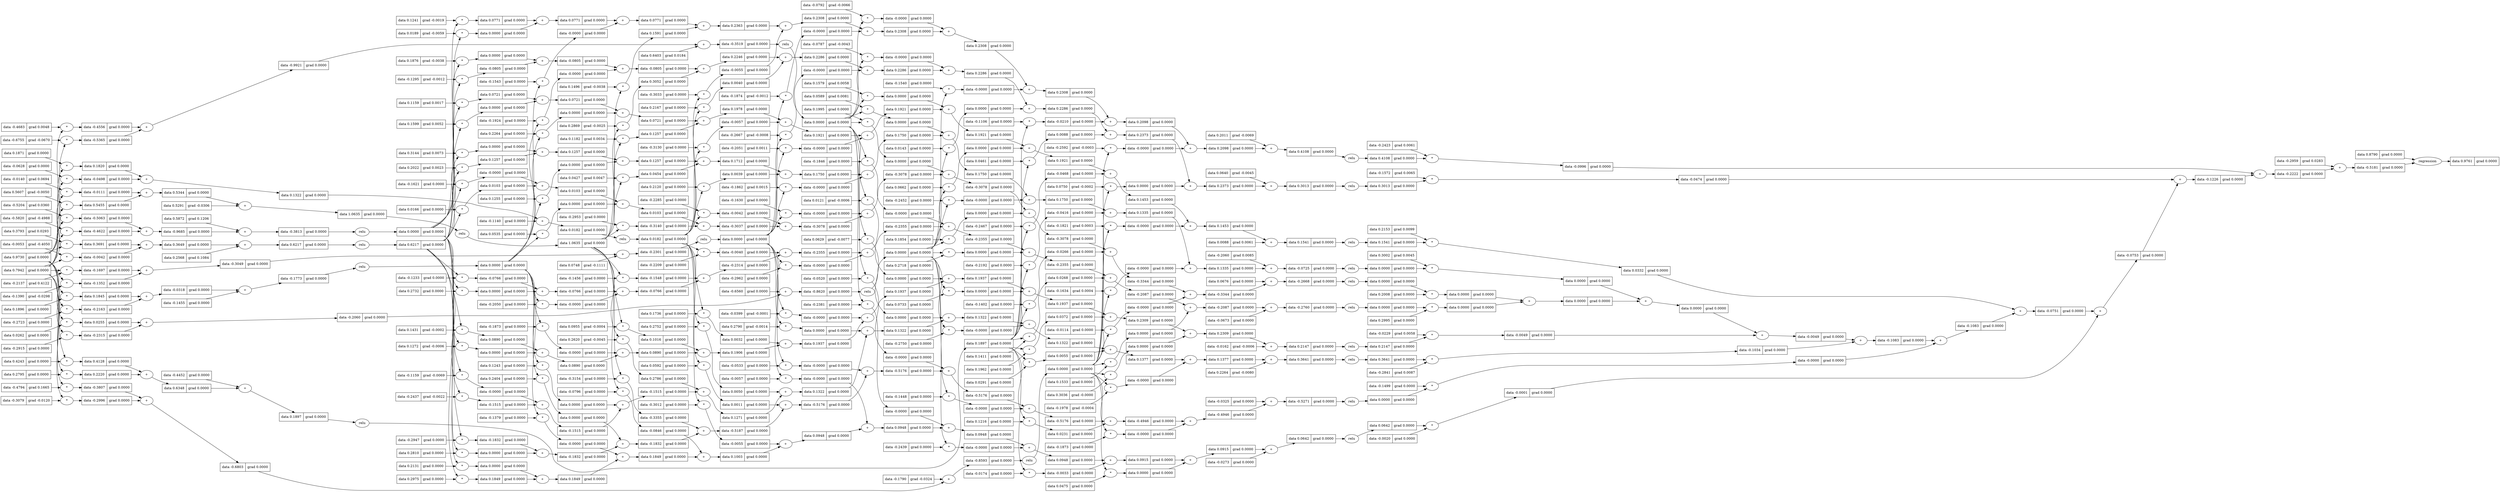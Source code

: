digraph {
	graph [rankdir=LR]
	139803343224896 [label="{ data 0.0948 | grad 0.0000 }" shape=record]
	"139803343224896+" [label="+"]
	"139803343224896+" -> 139803343224896
	139803668381952 [label="{ data -0.0000 | grad 0.0000 }" shape=record]
	"139803668381952*" [label="*"]
	"139803668381952*" -> 139803668381952
	139803343225088 [label="{ data 0.0642 | grad 0.0000 }" shape=record]
	"139803343225088+" [label="+"]
	"139803343225088+" -> 139803343225088
	139803668382048 [label="{ data 0.0103 | grad 0.0000 }" shape=record]
	"139803668382048+" [label="+"]
	"139803668382048+" -> 139803668382048
	139803668382144 [label="{ data 0.0103 | grad 0.0000 }" shape=record]
	"139803668382144*" [label="*"]
	"139803668382144*" -> 139803668382144
	139803343225280 [label="{ data 0.0948 | grad 0.0000 }" shape=record]
	"139803343225280+" [label="+"]
	"139803343225280+" -> 139803343225280
	139803668382240 [label="{ data 0.0000 | grad 0.0000 }" shape=record]
	"139803668382240*" [label="*"]
	"139803668382240*" -> 139803668382240
	139803668382336 [label="{ data 0.0000 | grad 0.0000 }" shape=record]
	"139803668382336relu" [label=relu]
	"139803668382336relu" -> 139803668382336
	139803343225472 [label="{ data 0.0000 | grad 0.0000 }" shape=record]
	"139803343225472*" [label="*"]
	"139803343225472*" -> 139803343225472
	139803668382432 [label="{ data 0.0103 | grad 0.0000 }" shape=record]
	"139803668382432+" [label="+"]
	"139803668382432+" -> 139803668382432
	139803343225568 [label="{ data -0.0057 | grad 0.0000 }" shape=record]
	"139803343225568*" [label="*"]
	"139803343225568*" -> 139803343225568
	139803668382528 [label="{ data -0.2760 | grad 0.0000 }" shape=record]
	"139803668382528+" [label="+"]
	"139803668382528+" -> 139803668382528
	139803343225664 [label="{ data 0.1978 | grad 0.0000 }" shape=record]
	"139803343225664+" [label="+"]
	"139803343225664+" -> 139803343225664
	139803668382624 [label="{ data -0.3140 | grad 0.0000 }" shape=record]
	"139803668382624*" [label="*"]
	"139803668382624*" -> 139803668382624
	139803343225760 [label="{ data 0.0000 | grad 0.0000 }" shape=record]
	"139803343225760*" [label="*"]
	"139803343225760*" -> 139803343225760
	139803668382720 [label="{ data -0.2087 | grad 0.0000 }" shape=record]
	"139803668382720+" [label="+"]
	"139803668382720+" -> 139803668382720
	139803343225856 [label="{ data 0.1921 | grad 0.0000 }" shape=record]
	"139803343225856+" [label="+"]
	"139803343225856+" -> 139803343225856
	139803343225904 [label="{ data 0.1921 | grad 0.0000 }" shape=record]
	"139803343225904+" [label="+"]
	"139803343225904+" -> 139803343225904
	139803668382816 [label="{ data -0.3037 | grad 0.0000 }" shape=record]
	"139803668382816+" [label="+"]
	"139803668382816+" -> 139803668382816
	139803343225952 [label="{ data -0.0000 | grad 0.0000 }" shape=record]
	"139803343225952*" [label="*"]
	"139803343225952*" -> 139803343225952
	139803668382912 [label="{ data 0.0000 | grad 0.0000 }" shape=record]
	"139803668382912*" [label="*"]
	"139803668382912*" -> 139803668382912
	139803343226048 [label="{ data -0.0000 | grad 0.0000 }" shape=record]
	"139803343226048*" [label="*"]
	"139803343226048*" -> 139803343226048
	139803668383008 [label="{ data -0.0042 | grad 0.0000 }" shape=record]
	"139803668383008*" [label="*"]
	"139803668383008*" -> 139803668383008
	139803668383104 [label="{ data -0.2087 | grad 0.0000 }" shape=record]
	"139803668383104+" [label="+"]
	"139803668383104+" -> 139803668383104
	139803343226288 [label="{ data 0.1921 | grad 0.0000 }" shape=record]
	"139803343226288+" [label="+"]
	"139803343226288+" -> 139803343226288
	139803668383200 [label="{ data -0.2355 | grad 0.0000 }" shape=record]
	"139803668383200+" [label="+"]
	"139803668383200+" -> 139803668383200
	139803668383296 [label="{ data 0.0268 | grad 0.0000 }" shape=record]
	"139803668383296*" [label="*"]
	"139803668383296*" -> 139803668383296
	139803343226432 [label="{ data 0.0000 | grad 0.0000 }" shape=record]
	"139803343226432*" [label="*"]
	"139803343226432*" -> 139803343226432
	139803343226480 [label="{ data -0.0000 | grad 0.0000 }" shape=record]
	"139803343226480*" [label="*"]
	"139803343226480*" -> 139803343226480
	139803343226672 [label="{ data -0.0033 | grad 0.0000 }" shape=record]
	"139803343226672*" [label="*"]
	"139803343226672*" -> 139803343226672
	139803343226768 [label="{ data 0.0915 | grad 0.0000 }" shape=record]
	"139803343226768+" [label="+"]
	"139803343226768+" -> 139803343226768
	139803343226816 [label="{ data -0.0000 | grad 0.0000 }" shape=record]
	"139803343226816*" [label="*"]
	"139803343226816*" -> 139803343226816
	139803343227104 [label="{ data 0.0948 | grad 0.0000 }" shape=record]
	"139803343227104+" [label="+"]
	"139803343227104+" -> 139803343227104
	139803343227152 [label="{ data 0.0948 | grad 0.0000 }" shape=record]
	"139803343227152+" [label="+"]
	"139803343227152+" -> 139803343227152
	139803343227200 [label="{ data 0.1541 | grad 0.0000 }" shape=record]
	"139803343227200relu" [label=relu]
	"139803343227200relu" -> 139803343227200
	139803343227296 [label="{ data -0.0055 | grad 0.0000 }" shape=record]
	"139803343227296*" [label="*"]
	"139803343227296*" -> 139803343227296
	139803343227392 [label="{ data 0.0721 | grad 0.0000 }" shape=record]
	"139803343227392+" [label="+"]
	"139803343227392+" -> 139803343227392
	139803343227488 [label="{ data 0.1003 | grad 0.0000 }" shape=record]
	"139803343227488+" [label="+"]
	"139803343227488+" -> 139803343227488
	139803343227536 [label="{ data 0.0915 | grad 0.0000 }" shape=record]
	"139803343227536+" [label="+"]
	"139803343227536+" -> 139803343227536
	139803343227680 [label="{ data -0.0846 | grad 0.0000 }" shape=record]
	"139803343227680*" [label="*"]
	"139803343227680*" -> 139803343227680
	139803343227728 [label="{ data -0.0000 | grad 0.0000 }" shape=record]
	"139803343227728*" [label="*"]
	"139803343227728*" -> 139803343227728
	139803343227776 [label="{ data 0.1453 | grad 0.0000 }" shape=record]
	"139803343227776+" [label="+"]
	"139803343227776+" -> 139803343227776
	139803343227872 [label="{ data 0.1849 | grad 0.0000 }" shape=record]
	"139803343227872+" [label="+"]
	"139803343227872+" -> 139803343227872
	139803343227968 [label="{ data 0.1257 | grad 0.0000 }" shape=record]
	"139803343227968*" [label="*"]
	"139803343227968*" -> 139803343227968
	139803343228064 [label="{ data -0.0000 | grad 0.0000 }" shape=record]
	"139803343228064*" [label="*"]
	"139803343228064*" -> 139803343228064
	139803343228160 [label="{ data 0.1453 | grad 0.0000 }" shape=record]
	"139803343228160+" [label="+"]
	"139803343228160+" -> 139803343228160
	139803343228208 [label="{ data 0.0000 | grad 0.0000 }" shape=record]
	"139803343228208*" [label="*"]
	"139803343228208*" -> 139803343228208
	139803343228256 [label="{ data 0.1849 | grad 0.0000 }" shape=record]
	"139803343228256+" [label="+"]
	"139803343228256+" -> 139803343228256
	139803343228352 [label="{ data 0.0721 | grad 0.0000 }" shape=record]
	"139803343228352+" [label="+"]
	"139803343228352+" -> 139803343228352
	139803343228448 [label="{ data 0.0000 | grad 0.0000 }" shape=record]
	"139803343228448*" [label="*"]
	"139803343228448*" -> 139803343228448
	139803343228496 [label="{ data 0.1541 | grad 0.0000 }" shape=record]
	"139803343228496+" [label="+"]
	"139803343228496+" -> 139803343228496
	139803343228592 [label="{ data -0.0468 | grad 0.0000 }" shape=record]
	"139803343228592*" [label="*"]
	"139803343228592*" -> 139803343228592
	139803343228640 [label="{ data 0.1849 | grad 0.0000 }" shape=record]
	"139803343228640*" [label="*"]
	"139803343228640*" -> 139803343228640
	139803668385552 [label="{ data -0.3078 | grad 0.0000 }" shape=record]
	"139803668385552+" [label="+"]
	"139803668385552+" -> 139803668385552
	139803343228736 [label="{ data 0.0642 | grad 0.0000 }" shape=record]
	"139803343228736relu" [label=relu]
	"139803343228736relu" -> 139803343228736
	139803343228784 [label="{ data 0.0000 | grad 0.0000 }" shape=record]
	"139803343228784*" [label="*"]
	"139803343228784*" -> 139803343228784
	139803343228832 [label="{ data 0.1921 | grad 0.0000 }" shape=record]
	"139803343228832+" [label="+"]
	"139803343228832+" -> 139803343228832
	139803343458416 [label="{ data 0.0121 | grad -0.0006 }" shape=record]
	139803343458512 [label="{ data 0.0733 | grad 0.0000 }" shape=record]
	139803343458608 [label="{ data 0.1962 | grad 0.0000 }" shape=record]
	139803343458704 [label="{ data 0.3036 | grad -0.0000 }" shape=record]
	139803343458800 [label="{ data -0.2437 | grad -0.0022 }" shape=record]
	139803343458896 [label="{ data -0.1159 | grad -0.0069 }" shape=record]
	139803343458992 [label="{ data 0.1243 | grad 0.0000 }" shape=record]
	139803343459088 [label="{ data 0.2620 | grad -0.0045 }" shape=record]
	139803343459184 [label="{ data 0.2752 | grad 0.0000 }" shape=record]
	139803343459280 [label="{ data 0.2790 | grad -0.0014 }" shape=record]
	139803343459376 [label="{ data 0.0629 | grad -0.0077 }" shape=record]
	139803343459472 [label="{ data -0.2750 | grad 0.0000 }" shape=record]
	139803343459568 [label="{ data 0.0291 | grad 0.0000 }" shape=record]
	139803343459664 [label="{ data -0.1978 | grad -0.0004 }" shape=record]
	139803343459760 [label="{ data -0.2947 | grad 0.0000 }" shape=record]
	139803343459856 [label="{ data 0.2810 | grad 0.0000 }" shape=record]
	139803343459952 [label="{ data 0.2404 | grad 0.0000 }" shape=record]
	139803343460048 [label="{ data -0.3154 | grad 0.0000 }" shape=record]
	139803343460144 [label="{ data 0.0592 | grad 0.0000 }" shape=record]
	139803343460240 [label="{ data -0.0533 | grad 0.0000 }" shape=record]
	139803343460336 [label="{ data -0.0520 | grad 0.0000 }" shape=record]
	139803343460432 [label="{ data -0.1448 | grad 0.0000 }" shape=record]
	139803343460528 [label="{ data 0.1216 | grad 0.0000 }" shape=record]
	139803343460624 [label="{ data -0.1873 | grad 0.0000 }" shape=record]
	139803343460720 [label="{ data 0.1159 | grad 0.0017 }" shape=record]
	139803343460816 [label="{ data 0.1599 | grad 0.0052 }" shape=record]
	139803343460912 [label="{ data 0.2264 | grad 0.0000 }" shape=record]
	139803343461008 [label="{ data 0.1182 | grad 0.0034 }" shape=record]
	139803343461104 [label="{ data -0.3130 | grad 0.0000 }" shape=record]
	139803343461200 [label="{ data -0.2051 | grad 0.0011 }" shape=record]
	139803343461296 [label="{ data 0.1579 | grad 0.0058 }" shape=record]
	139803343461392 [label="{ data 0.0662 | grad 0.0000 }" shape=record]
	139803343461488 [label="{ data -0.2467 | grad 0.0000 }" shape=record]
	139803343461584 [label="{ data -0.1821 | grad 0.0003 }" shape=record]
	139803343461680 [label="{ data 0.2975 | grad 0.0000 }" shape=record]
	139803343461776 [label="{ data 0.2131 | grad 0.0000 }" shape=record]
	139803343461872 [label="{ data -0.1379 | grad 0.0000 }" shape=record]
	139803343461968 [label="{ data -0.0796 | grad 0.0000 }" shape=record]
	139803343462064 [label="{ data -0.3012 | grad 0.0000 }" shape=record]
	139803343462160 [label="{ data -0.0057 | grad 0.0000 }" shape=record]
	139803343462256 [label="{ data -0.2381 | grad 0.0000 }" shape=record]
	139803343462352 [label="{ data -0.2439 | grad 0.0000 }" shape=record]
	139803343462512 [label="{ data -0.0174 | grad 0.0000 }" shape=record]
	139803343462608 [label="{ data 0.0475 | grad 0.0000 }" shape=record]
	139803343462704 [label="{ data -0.1295 | grad -0.0012 }" shape=record]
	139803343462800 [label="{ data 0.1876 | grad -0.0038 }" shape=record]
	139803343462896 [label="{ data -0.1924 | grad 0.0000 }" shape=record]
	139803343462992 [label="{ data 0.2869 | grad -0.0025 }" shape=record]
	139803343463088 [label="{ data 0.2167 | grad 0.0000 }" shape=record]
	139803343463184 [label="{ data -0.2667 | grad -0.0008 }" shape=record]
	139803343463280 [label="{ data -0.0787 | grad -0.0043 }" shape=record]
	139803343463376 [label="{ data 0.0143 | grad 0.0000 }" shape=record]
	139803343463472 [label="{ data 0.0461 | grad 0.0000 }" shape=record]
	139803343463568 [label="{ data 0.0750 | grad -0.0002 }" shape=record]
	139803343463664 [label="{ data 0.1241 | grad -0.0019 }" shape=record]
	139803343463760 [label="{ data 0.0189 | grad -0.0059 }" shape=record]
	139803343463856 [label="{ data -0.1543 | grad 0.0000 }" shape=record]
	139803343463952 [label="{ data 0.1496 | grad -0.0038 }" shape=record]
	139803343464048 [label="{ data -0.3033 | grad 0.0000 }" shape=record]
	139803343464144 [label="{ data -0.1874 | grad -0.0012 }" shape=record]
	139803343464240 [label="{ data -0.0792 | grad -0.0066 }" shape=record]
	139803343464336 [label="{ data -0.1540 | grad 0.0000 }" shape=record]
	139803343464432 [label="{ data -0.1106 | grad 0.0000 }" shape=record]
	139803343464528 [label="{ data -0.2592 | grad -0.0003 }" shape=record]
	139803343464624 [label="{ data 0.2995 | grad 0.0000 }" shape=record]
	139803343464720 [label="{ data 0.2008 | grad 0.0000 }" shape=record]
	139803343464816 [label="{ data 0.3002 | grad 0.0045 }" shape=record]
	139803343464912 [label="{ data -0.0229 | grad 0.0058 }" shape=record]
	139803343465008 [label="{ data -0.2841 | grad 0.0087 }" shape=record]
	139803343465104 [label="{ data -0.1499 | grad 0.0000 }" shape=record]
	139803343465200 [label="{ data 0.2153 | grad 0.0099 }" shape=record]
	139803343465296 [label="{ data -0.0020 | grad 0.0000 }" shape=record]
	139803343465392 [label="{ data -0.1572 | grad 0.0065 }" shape=record]
	139803343465488 [label="{ data -0.2423 | grad 0.0061 }" shape=record]
	139803343465632 [label="{ data 0.5872 | grad 0.1206 }" shape=record]
	139803343465728 [label="{ data -0.1455 | grad 0.0000 }" shape=record]
	139803343465824 [label="{ data 0.5291 | grad -0.0306 }" shape=record]
	139803343465920 [label="{ data -0.1140 | grad 0.0000 }" shape=record]
	139803343466016 [label="{ data 0.0748 | grad -0.1111 }" shape=record]
	139803343466112 [label="{ data 0.6403 | grad 0.0184 }" shape=record]
	139803343466208 [label="{ data -0.6560 | grad 0.0000 }" shape=record]
	139803343466304 [label="{ data -0.4452 | grad 0.0000 }" shape=record]
	139803343466400 [label="{ data -0.1790 | grad -0.0324 }" shape=record]
	139803343237184 [label="{ data 0.4108 | grad 0.0000 }" shape=record]
	"139803343237184+" [label="+"]
	"139803343237184+" -> 139803343237184
	139803668394096 [label="{ data 1.0635 | grad 0.0000 }" shape=record]
	"139803668394096relu" [label=relu]
	"139803668394096relu" -> 139803668394096
	139803343237232 [label="{ data 0.1591 | grad 0.0000 }" shape=record]
	"139803343237232*" [label="*"]
	"139803343237232*" -> 139803343237232
	139803668394192 [label="{ data 1.0635 | grad 0.0000 }" shape=record]
	"139803668394192+" [label="+"]
	"139803668394192+" -> 139803668394192
	139803343237328 [label="{ data 0.2286 | grad 0.0000 }" shape=record]
	"139803343237328+" [label="+"]
	"139803343237328+" -> 139803343237328
	139803343237376 [label="{ data -0.0805 | grad 0.0000 }" shape=record]
	"139803343237376*" [label="*"]
	"139803343237376*" -> 139803343237376
	139803668394288 [label="{ data 0.3649 | grad 0.0000 }" shape=record]
	"139803668394288+" [label="+"]
	"139803668394288+" -> 139803668394288
	139803343237568 [label="{ data 0.2308 | grad 0.0000 }" shape=record]
	"139803343237568+" [label="+"]
	"139803343237568+" -> 139803343237568
	139803343237616 [label="{ data 0.0771 | grad 0.0000 }" shape=record]
	"139803343237616+" [label="+"]
	"139803343237616+" -> 139803343237616
	139803668394528 [label="{ data 0.6217 | grad 0.0000 }" shape=record]
	"139803668394528+" [label="+"]
	"139803668394528+" -> 139803668394528
	139803668394576 [label="{ data 0.3691 | grad 0.0000 }" shape=record]
	"139803668394576*" [label="*"]
	"139803668394576*" -> 139803668394576
	139803343237712 [label="{ data -0.0805 | grad 0.0000 }" shape=record]
	"139803343237712+" [label="+"]
	"139803343237712+" -> 139803343237712
	139803668394624 [label="{ data -0.3813 | grad 0.0000 }" shape=record]
	"139803668394624+" [label="+"]
	"139803668394624+" -> 139803668394624
	139803343336064 [label="{ data 0.8790 | grad 0.0000 }" shape=record]
	139803668394672 [label="{ data -0.9685 | grad 0.0000 }" shape=record]
	"139803668394672+" [label="+"]
	"139803668394672+" -> 139803668394672
	139803343237856 [label="{ data -0.0000 | grad 0.0000 }" shape=record]
	"139803343237856*" [label="*"]
	"139803343237856*" -> 139803343237856
	139803668394768 [label="{ data -0.4622 | grad 0.0000 }" shape=record]
	"139803668394768*" [label="*"]
	"139803668394768*" -> 139803668394768
	139803343237904 [label="{ data 0.2246 | grad 0.0000 }" shape=record]
	"139803343237904+" [label="+"]
	"139803343237904+" -> 139803343237904
	139803343238000 [label="{ data -0.0000 | grad 0.0000 }" shape=record]
	"139803343238000*" [label="*"]
	"139803343238000*" -> 139803343238000
	139803668394912 [label="{ data -0.5063 | grad 0.0000 }" shape=record]
	"139803668394912*" [label="*"]
	"139803668394912*" -> 139803668394912
	139803343238048 [label="{ data -0.0805 | grad 0.0000 }" shape=record]
	"139803343238048+" [label="+"]
	"139803343238048+" -> 139803343238048
	139803668395008 [label="{ data 0.0000 | grad 0.0000 }" shape=record]
	"139803668395008relu" [label=relu]
	"139803668395008relu" -> 139803668395008
	139803668395056 [label="{ data 0.6217 | grad 0.0000 }" shape=record]
	"139803668395056relu" [label=relu]
	"139803668395056relu" -> 139803668395056
	139803668395200 [label="{ data -0.2163 | grad 0.0000 }" shape=record]
	"139803668395200*" [label="*"]
	"139803668395200*" -> 139803668395200
	139803343238336 [label="{ data 0.2308 | grad 0.0000 }" shape=record]
	"139803343238336+" [label="+"]
	"139803343238336+" -> 139803343238336
	139803668395248 [label="{ data 0.1937 | grad 0.0000 }" shape=record]
	"139803668395248+" [label="+"]
	"139803668395248+" -> 139803668395248
	139803343238384 [label="{ data 0.0771 | grad 0.0000 }" shape=record]
	"139803343238384+" [label="+"]
	"139803343238384+" -> 139803343238384
	139803668395392 [label="{ data 0.1845 | grad 0.0000 }" shape=record]
	"139803668395392*" [label="*"]
	"139803668395392*" -> 139803668395392
	139803343238672 [label="{ data 0.2286 | grad 0.0000 }" shape=record]
	"139803343238672+" [label="+"]
	"139803343238672+" -> 139803343238672
	139803668395584 [label="{ data -0.0318 | grad 0.0000 }" shape=record]
	"139803668395584+" [label="+"]
	"139803668395584+" -> 139803668395584
	139803343238816 [label="{ data 0.0000 | grad 0.0000 }" shape=record]
	"139803343238816*" [label="*"]
	"139803343238816*" -> 139803343238816
	139803343238864 [label="{ data 0.3013 | grad 0.0000 }" shape=record]
	"139803343238864+" [label="+"]
	"139803343238864+" -> 139803343238864
	139803668395776 [label="{ data 0.0000 | grad 0.0000 }" shape=record]
	"139803668395776relu" [label=relu]
	"139803668395776relu" -> 139803668395776
	139803343238912 [label="{ data 0.2363 | grad 0.0000 }" shape=record]
	"139803343238912+" [label="+"]
	"139803343238912+" -> 139803343238912
	139803343238960 [label="{ data 0.2373 | grad 0.0000 }" shape=record]
	"139803343238960+" [label="+"]
	"139803343238960+" -> 139803343238960
	139803668395872 [label="{ data -0.1773 | grad 0.0000 }" shape=record]
	"139803668395872+" [label="+"]
	"139803668395872+" -> 139803668395872
	139803668395920 [label="{ data -0.1515 | grad 0.0000 }" shape=record]
	"139803668395920+" [label="+"]
	"139803668395920+" -> 139803668395920
	139803343239104 [label="{ data 0.0000 | grad 0.0000 }" shape=record]
	"139803343239104*" [label="*"]
	"139803343239104*" -> 139803343239104
	139803668396064 [label="{ data 0.1820 | grad 0.0000 }" shape=record]
	"139803668396064*" [label="*"]
	"139803668396064*" -> 139803668396064
	139803343239200 [label="{ data 0.0000 | grad 0.0000 }" shape=record]
	"139803343239200*" [label="*"]
	"139803343239200*" -> 139803343239200
	139803343239248 [label="{ data 0.2286 | grad 0.0000 }" shape=record]
	"139803343239248+" [label="+"]
	"139803343239248+" -> 139803343239248
	139803668396160 [label="{ data -0.0498 | grad 0.0000 }" shape=record]
	"139803668396160*" [label="*"]
	"139803668396160*" -> 139803668396160
	139803343239344 [label="{ data -0.0055 | grad 0.0000 }" shape=record]
	"139803343239344*" [label="*"]
	"139803343239344*" -> 139803343239344
	139803668396256 [label="{ data 0.1322 | grad 0.0000 }" shape=record]
	"139803668396256+" [label="+"]
	"139803668396256+" -> 139803668396256
	139803343239392 [label="{ data 0.0771 | grad 0.0000 }" shape=record]
	"139803343239392*" [label="*"]
	"139803343239392*" -> 139803343239392
	139803343239488 [label="{ data 0.3013 | grad 0.0000 }" shape=record]
	"139803343239488relu" [label=relu]
	"139803343239488relu" -> 139803343239488
	139803343239536 [label="{ data 0.0000 | grad 0.0000 }" shape=record]
	"139803343239536*" [label="*"]
	"139803343239536*" -> 139803343239536
	139803668396448 [label="{ data -0.1515 | grad 0.0000 }" shape=record]
	"139803668396448*" [label="*"]
	"139803668396448*" -> 139803668396448
	139803343239584 [label="{ data 0.0088 | grad 0.0000 }" shape=record]
	"139803343239584*" [label="*"]
	"139803343239584*" -> 139803343239584
	139803668396496 [label="{ data 0.0000 | grad 0.0000 }" shape=record]
	"139803668396496*" [label="*"]
	"139803668396496*" -> 139803668396496
	139803343239632 [label="{ data -0.0000 | grad 0.0000 }" shape=record]
	"139803343239632*" [label="*"]
	"139803343239632*" -> 139803343239632
	139803668396544 [label="{ data -0.0000 | grad 0.0000 }" shape=record]
	"139803668396544*" [label="*"]
	"139803668396544*" -> 139803668396544
	139803668396688 [label="{ data 0.0000 | grad 0.0000 }" shape=record]
	"139803668396688*" [label="*"]
	"139803668396688*" -> 139803668396688
	139803343239872 [label="{ data -0.0210 | grad 0.0000 }" shape=record]
	"139803343239872*" [label="*"]
	"139803343239872*" -> 139803343239872
	139803668396784 [label="{ data 0.1937 | grad 0.0000 }" shape=record]
	"139803668396784+" [label="+"]
	"139803668396784+" -> 139803668396784
	139803343239920 [label="{ data 0.2308 | grad 0.0000 }" shape=record]
	"139803343239920+" [label="+"]
	"139803343239920+" -> 139803343239920
	139803668396832 [label="{ data 0.2147 | grad 0.0000 }" shape=record]
	"139803668396832relu" [label=relu]
	"139803668396832relu" -> 139803668396832
	139803343240016 [label="{ data -0.0000 | grad 0.0000 }" shape=record]
	"139803343240016*" [label="*"]
	"139803343240016*" -> 139803343240016
	139803668396928 [label="{ data -0.1515 | grad 0.0000 }" shape=record]
	"139803668396928+" [label="+"]
	"139803668396928+" -> 139803668396928
	139803343240160 [label="{ data 0.2373 | grad 0.0000 }" shape=record]
	"139803343240160+" [label="+"]
	"139803343240160+" -> 139803343240160
	139803668397072 [label="{ data 0.0000 | grad 0.0000 }" shape=record]
	"139803668397072*" [label="*"]
	"139803668397072*" -> 139803668397072
	139803343240256 [label="{ data 0.2098 | grad 0.0000 }" shape=record]
	"139803343240256+" [label="+"]
	"139803343240256+" -> 139803343240256
	139803668397168 [label="{ data 0.1937 | grad 0.0000 }" shape=record]
	"139803668397168+" [label="+"]
	"139803668397168+" -> 139803668397168
	139803343240304 [label="{ data -0.0000 | grad 0.0000 }" shape=record]
	"139803343240304*" [label="*"]
	"139803343240304*" -> 139803343240304
	139803668397216 [label="{ data 0.2147 | grad 0.0000 }" shape=record]
	"139803668397216+" [label="+"]
	"139803668397216+" -> 139803668397216
	139803343240352 [label="{ data -0.0000 | grad 0.0000 }" shape=record]
	"139803343240352*" [label="*"]
	"139803343240352*" -> 139803343240352
	139803668397264 [label="{ data 0.0372 | grad 0.0000 }" shape=record]
	"139803668397264*" [label="*"]
	"139803668397264*" -> 139803668397264
	139803343240400 [label="{ data 0.2286 | grad 0.0000 }" shape=record]
	"139803343240400+" [label="+"]
	"139803343240400+" -> 139803343240400
	139803668397312 [label="{ data 0.0000 | grad 0.0000 }" shape=record]
	"139803668397312*" [label="*"]
	"139803668397312*" -> 139803668397312
	139803343240544 [label="{ data 0.0040 | grad 0.0000 }" shape=record]
	"139803343240544*" [label="*"]
	"139803343240544*" -> 139803343240544
	139803343240640 [label="{ data -0.0000 | grad 0.0000 }" shape=record]
	"139803343240640*" [label="*"]
	"139803343240640*" -> 139803343240640
	139803668397552 [label="{ data 0.2309 | grad 0.0000 }" shape=record]
	"139803668397552+" [label="+"]
	"139803668397552+" -> 139803668397552
	139803343240688 [label="{ data 0.2308 | grad 0.0000 }" shape=record]
	"139803343240688+" [label="+"]
	"139803343240688+" -> 139803343240688
	139803343240784 [label="{ data 0.3052 | grad 0.0000 }" shape=record]
	"139803343240784*" [label="*"]
	"139803343240784*" -> 139803343240784
	139803668397696 [label="{ data 0.2309 | grad 0.0000 }" shape=record]
	"139803668397696+" [label="+"]
	"139803668397696+" -> 139803668397696
	139803343240928 [label="{ data 0.2098 | grad 0.0000 }" shape=record]
	"139803343240928+" [label="+"]
	"139803343240928+" -> 139803343240928
	139803668397840 [label="{ data 0.5344 | grad 0.0000 }" shape=record]
	"139803668397840+" [label="+"]
	"139803668397840+" -> 139803668397840
	139803668397936 [label="{ data 0.5455 | grad 0.0000 }" shape=record]
	"139803668397936*" [label="*"]
	"139803668397936*" -> 139803668397936
	139803343241120 [label="{ data -0.0000 | grad 0.0000 }" shape=record]
	"139803343241120*" [label="*"]
	"139803343241120*" -> 139803343241120
	139803668398032 [label="{ data -0.0111 | grad 0.0000 }" shape=record]
	"139803668398032*" [label="*"]
	"139803668398032*" -> 139803668398032
	139803343470656 [label="{ data -0.0673 | grad 0.0000 }" shape=record]
	139803343470752 [label="{ data 0.0676 | grad 0.0000 }" shape=record]
	139803343470848 [label="{ data -0.2060 | grad 0.0085 }" shape=record]
	139803343470944 [label="{ data -0.0162 | grad -0.0006 }" shape=record]
	139803343471040 [label="{ data 0.2264 | grad -0.0080 }" shape=record]
	139803343471136 [label="{ data -0.0325 | grad 0.0000 }" shape=record]
	139803343471232 [label="{ data 0.0088 | grad 0.0061 }" shape=record]
	139803343471328 [label="{ data -0.0273 | grad 0.0000 }" shape=record]
	139803343471424 [label="{ data 0.0640 | grad -0.0045 }" shape=record]
	139803343471520 [label="{ data 0.2011 | grad -0.0069 }" shape=record]
	139803343471616 [label="{ data -0.2959 | grad 0.0283 }" shape=record]
	139803343440576 [label="{ data 0.2568 | grad 0.1084 }" shape=record]
	139803343440624 [label="{ data -0.0053 | grad -0.4050 }" shape=record]
	139803343440720 [label="{ data 0.3793 | grad 0.0293 }" shape=record]
	139803343440816 [label="{ data -0.5820 | grad -0.4988 }" shape=record]
	139803343440912 [label="{ data -0.5204 | grad 0.0360 }" shape=record]
	139803343441008 [label="{ data -0.2723 | grad 0.0000 }" shape=record]
	139803343441104 [label="{ data 0.1896 | grad 0.0000 }" shape=record]
	139803343441200 [label="{ data -0.0140 | grad 0.0694 }" shape=record]
	139803343441296 [label="{ data 0.5607 | grad -0.0050 }" shape=record]
	139803343441392 [label="{ data -0.0628 | grad 0.0000 }" shape=record]
	139803343441488 [label="{ data 0.1871 | grad 0.0000 }" shape=record]
	139803343441584 [label="{ data -0.2137 | grad 0.4122 }" shape=record]
	139803343441680 [label="{ data -0.1390 | grad -0.0298 }" shape=record]
	139803343441776 [label="{ data -0.6755 | grad -0.0670 }" shape=record]
	139803343441872 [label="{ data -0.4683 | grad 0.0048 }" shape=record]
	139803343212656 [label="{ data 0.0721 | grad 0.0000 }" shape=record]
	"139803343212656*" [label="*"]
	"139803343212656*" -> 139803343212656
	139803668009120 [label="{ data -0.0000 | grad 0.0000 }" shape=record]
	"139803668009120*" [label="*"]
	"139803668009120*" -> 139803668009120
	139803343212752 [label="{ data -0.0000 | grad 0.0000 }" shape=record]
	"139803343212752*" [label="*"]
	"139803343212752*" -> 139803343212752
	139803668009216 [label="{ data 0.0890 | grad 0.0000 }" shape=record]
	"139803668009216*" [label="*"]
	"139803668009216*" -> 139803668009216
	139803343212848 [label="{ data 0.1322 | grad 0.0000 }" shape=record]
	"139803343212848+" [label="+"]
	"139803343212848+" -> 139803343212848
	139803668009312 [label="{ data -0.3078 | grad 0.0000 }" shape=record]
	"139803668009312+" [label="+"]
	"139803668009312+" -> 139803668009312
	139803343212896 [label="{ data 0.1377 | grad 0.0000 }" shape=record]
	"139803343212896+" [label="+"]
	"139803343212896+" -> 139803343212896
	139803343212944 [label="{ data -0.0000 | grad 0.0000 }" shape=record]
	"139803343212944*" [label="*"]
	"139803343212944*" -> 139803343212944
	139803668009408 [label="{ data 0.0000 | grad 0.0000 }" shape=record]
	"139803668009408*" [label="*"]
	"139803668009408*" -> 139803668009408
	139803343212992 [label="{ data -0.1832 | grad 0.0000 }" shape=record]
	"139803343212992+" [label="+"]
	"139803343212992+" -> 139803343212992
	139803668009504 [label="{ data 0.0000 | grad 0.0000 }" shape=record]
	"139803668009504*" [label="*"]
	"139803668009504*" -> 139803668009504
	139803668009600 [label="{ data 0.0000 | grad 0.0000 }" shape=record]
	"139803668009600relu" [label=relu]
	"139803668009600relu" -> 139803668009600
	139803343213232 [label="{ data -0.0000 | grad 0.0000 }" shape=record]
	"139803343213232*" [label="*"]
	"139803343213232*" -> 139803343213232
	139803668009696 [label="{ data 0.0000 | grad 0.0000 }" shape=record]
	"139803668009696*" [label="*"]
	"139803668009696*" -> 139803668009696
	139803343213328 [label="{ data -0.5176 | grad 0.0000 }" shape=record]
	"139803343213328+" [label="+"]
	"139803343213328+" -> 139803343213328
	139803668009792 [label="{ data -0.0725 | grad 0.0000 }" shape=record]
	"139803668009792+" [label="+"]
	"139803668009792+" -> 139803668009792
	139803343213424 [label="{ data -0.5187 | grad 0.0000 }" shape=record]
	"139803343213424+" [label="+"]
	"139803343213424+" -> 139803343213424
	139803668009888 [label="{ data -0.3078 | grad 0.0000 }" shape=record]
	"139803668009888+" [label="+"]
	"139803668009888+" -> 139803668009888
	139803343213472 [label="{ data -0.5176 | grad 0.0000 }" shape=record]
	"139803343213472+" [label="+"]
	"139803343213472+" -> 139803343213472
	139803343213520 [label="{ data -0.1832 | grad 0.0000 }" shape=record]
	"139803343213520*" [label="*"]
	"139803343213520*" -> 139803343213520
	139803668009984 [label="{ data 0.0890 | grad 0.0000 }" shape=record]
	"139803668009984+" [label="+"]
	"139803668009984+" -> 139803668009984
	139803668010080 [label="{ data 0.1750 | grad 0.0000 }" shape=record]
	"139803668010080+" [label="+"]
	"139803668010080+" -> 139803668010080
	139803668010176 [label="{ data 0.1906 | grad 0.0000 }" shape=record]
	"139803668010176+" [label="+"]
	"139803668010176+" -> 139803668010176
	139803343213760 [label="{ data 0.3641 | grad 0.0000 }" shape=record]
	"139803343213760relu" [label=relu]
	"139803343213760relu" -> 139803343213760
	139803343213808 [label="{ data 0.0050 | grad 0.0000 }" shape=record]
	"139803343213808*" [label="*"]
	"139803343213808*" -> 139803343213808
	139803668010272 [label="{ data -0.0416 | grad 0.0000 }" shape=record]
	"139803668010272*" [label="*"]
	"139803668010272*" -> 139803668010272
	139803668010368 [label="{ data 0.1335 | grad 0.0000 }" shape=record]
	"139803668010368+" [label="+"]
	"139803668010368+" -> 139803668010368
	139803343214000 [label="{ data -0.0000 | grad 0.0000 }" shape=record]
	"139803343214000*" [label="*"]
	"139803343214000*" -> 139803343214000
	139803668010464 [label="{ data 0.1335 | grad 0.0000 }" shape=record]
	"139803668010464+" [label="+"]
	"139803668010464+" -> 139803668010464
	139803668010560 [label="{ data -0.0000 | grad 0.0000 }" shape=record]
	"139803668010560*" [label="*"]
	"139803668010560*" -> 139803668010560
	139803668010656 [label="{ data 0.0000 | grad 0.0000 }" shape=record]
	"139803668010656*" [label="*"]
	"139803668010656*" -> 139803668010656
	139803343214336 [label="{ data 0.1322 | grad 0.0000 }" shape=record]
	"139803343214336+" [label="+"]
	"139803343214336+" -> 139803343214336
	139803668010800 [label="{ data -0.3078 | grad 0.0000 }" shape=record]
	"139803668010800+" [label="+"]
	"139803668010800+" -> 139803668010800
	139803343214384 [label="{ data -0.0000 | grad 0.0000 }" shape=record]
	"139803343214384*" [label="*"]
	"139803343214384*" -> 139803343214384
	139803343214432 [label="{ data -0.5176 | grad 0.0000 }" shape=record]
	"139803343214432+" [label="+"]
	"139803343214432+" -> 139803343214432
	139803668010896 [label="{ data -0.0000 | grad 0.0000 }" shape=record]
	"139803668010896*" [label="*"]
	"139803668010896*" -> 139803668010896
	139803343214528 [label="{ data 0.1271 | grad 0.0000 }" shape=record]
	"139803343214528+" [label="+"]
	"139803343214528+" -> 139803343214528
	139803668010992 [label="{ data -0.0266 | grad 0.0000 }" shape=record]
	"139803668010992*" [label="*"]
	"139803668010992*" -> 139803668010992
	139803343214624 [label="{ data 0.0000 | grad 0.0000 }" shape=record]
	"139803343214624relu" [label=relu]
	"139803343214624relu" -> 139803343214624
	139803668011088 [label="{ data 0.0039 | grad 0.0000 }" shape=record]
	"139803668011088*" [label="*"]
	"139803668011088*" -> 139803668011088
	139803343214672 [label="{ data 0.0000 | grad 0.0000 }" shape=record]
	"139803343214672*" [label="*"]
	"139803343214672*" -> 139803343214672
	139803668011184 [label="{ data 0.1750 | grad 0.0000 }" shape=record]
	"139803668011184+" [label="+"]
	"139803668011184+" -> 139803668011184
	139803343214768 [label="{ data 0.2786 | grad 0.0000 }" shape=record]
	"139803343214768*" [label="*"]
	"139803343214768*" -> 139803343214768
	139803343214816 [label="{ data 0.1377 | grad 0.0000 }" shape=record]
	"139803343214816+" [label="+"]
	"139803343214816+" -> 139803343214816
	139803668011280 [label="{ data -0.0000 | grad 0.0000 }" shape=record]
	"139803668011280*" [label="*"]
	"139803668011280*" -> 139803668011280
	139803343214864 [label="{ data 0.0000 | grad 0.0000 }" shape=record]
	"139803343214864*" [label="*"]
	"139803343214864*" -> 139803343214864
	139803668011376 [label="{ data 0.1750 | grad 0.0000 }" shape=record]
	"139803668011376+" [label="+"]
	"139803668011376+" -> 139803668011376
	139803343215008 [label="{ data 0.0055 | grad 0.0000 }" shape=record]
	"139803343215008*" [label="*"]
	"139803343215008*" -> 139803343215008
	139803668011472 [label="{ data 0.1750 | grad 0.0000 }" shape=record]
	"139803668011472+" [label="+"]
	"139803668011472+" -> 139803668011472
	139803343215056 [label="{ data -0.4946 | grad 0.0000 }" shape=record]
	"139803343215056+" [label="+"]
	"139803343215056+" -> 139803343215056
	139803343215104 [label="{ data -0.3355 | grad 0.0000 }" shape=record]
	"139803343215104*" [label="*"]
	"139803343215104*" -> 139803343215104
	139803668011568 [label="{ data 0.0000 | grad 0.0000 }" shape=record]
	"139803668011568*" [label="*"]
	"139803668011568*" -> 139803668011568
	139803668011664 [label="{ data -0.0000 | grad 0.0000 }" shape=record]
	"139803668011664*" [label="*"]
	"139803668011664*" -> 139803668011664
	139803668011760 [label="{ data 0.1257 | grad 0.0000 }" shape=record]
	"139803668011760+" [label="+"]
	"139803668011760+" -> 139803668011760
	139803343215344 [label="{ data 0.1322 | grad 0.0000 }" shape=record]
	"139803343215344+" [label="+"]
	"139803343215344+" -> 139803343215344
	139803668011856 [label="{ data 0.1712 | grad 0.0000 }" shape=record]
	"139803668011856+" [label="+"]
	"139803668011856+" -> 139803668011856
	139803343215440 [label="{ data -0.5176 | grad 0.0000 }" shape=record]
	"139803343215440+" [label="+"]
	"139803343215440+" -> 139803343215440
	139803343215488 [label="{ data -0.4946 | grad 0.0000 }" shape=record]
	"139803343215488+" [label="+"]
	"139803343215488+" -> 139803343215488
	139803668011952 [label="{ data 0.0454 | grad 0.0000 }" shape=record]
	"139803668011952*" [label="*"]
	"139803668011952*" -> 139803668011952
	139803343215536 [label="{ data 0.0011 | grad 0.0000 }" shape=record]
	"139803343215536*" [label="*"]
	"139803343215536*" -> 139803343215536
	139803668012048 [label="{ data -0.2668 | grad 0.0000 }" shape=record]
	"139803668012048+" [label="+"]
	"139803668012048+" -> 139803668012048
	139803343215632 [label="{ data 0.0000 | grad 0.0000 }" shape=record]
	"139803343215632*" [label="*"]
	"139803343215632*" -> 139803343215632
	139803668012144 [label="{ data 0.1257 | grad 0.0000 }" shape=record]
	"139803668012144*" [label="*"]
	"139803668012144*" -> 139803668012144
	139803668012240 [label="{ data 0.0000 | grad 0.0000 }" shape=record]
	"139803668012240*" [label="*"]
	"139803668012240*" -> 139803668012240
	139803343215824 [label="{ data -0.1832 | grad 0.0000 }" shape=record]
	"139803343215824+" [label="+"]
	"139803343215824+" -> 139803343215824
	139803343215872 [label="{ data 0.0000 | grad 0.0000 }" shape=record]
	"139803343215872*" [label="*"]
	"139803343215872*" -> 139803343215872
	139803668012336 [label="{ data 0.0000 | grad 0.0000 }" shape=record]
	"139803668012336relu" [label=relu]
	"139803668012336relu" -> 139803668012336
	139803343215920 [label="{ data 0.1322 | grad 0.0000 }" shape=record]
	"139803343215920+" [label="+"]
	"139803343215920+" -> 139803343215920
	139803668012432 [label="{ data -0.3344 | grad 0.0000 }" shape=record]
	"139803668012432+" [label="+"]
	"139803668012432+" -> 139803668012432
	139803668012528 [label="{ data -0.0000 | grad 0.0000 }" shape=record]
	"139803668012528*" [label="*"]
	"139803668012528*" -> 139803668012528
	139803668012624 [label="{ data 0.1257 | grad 0.0000 }" shape=record]
	"139803668012624+" [label="+"]
	"139803668012624+" -> 139803668012624
	139803343216256 [label="{ data 0.3641 | grad 0.0000 }" shape=record]
	"139803343216256+" [label="+"]
	"139803343216256+" -> 139803343216256
	139803668012720 [label="{ data 0.0890 | grad 0.0000 }" shape=record]
	"139803668012720+" [label="+"]
	"139803668012720+" -> 139803668012720
	139803668012816 [label="{ data 0.0032 | grad 0.0000 }" shape=record]
	"139803668012816*" [label="*"]
	"139803668012816*" -> 139803668012816
	139803343216448 [label="{ data -0.5271 | grad 0.0000 }" shape=record]
	"139803343216448+" [label="+"]
	"139803343216448+" -> 139803343216448
	139803668012912 [label="{ data 0.1016 | grad 0.0000 }" shape=record]
	"139803668012912*" [label="*"]
	"139803668012912*" -> 139803668012912
	139803343216544 [label="{ data 0.0231 | grad 0.0000 }" shape=record]
	"139803343216544*" [label="*"]
	"139803343216544*" -> 139803343216544
	139803668013008 [label="{ data -0.3344 | grad 0.0000 }" shape=record]
	"139803668013008+" [label="+"]
	"139803668013008+" -> 139803668013008
	139803343216592 [label="{ data -0.0000 | grad 0.0000 }" shape=record]
	"139803343216592*" [label="*"]
	"139803343216592*" -> 139803343216592
	139803343446128 [label="{ data -0.2915 | grad 0.0000 }" shape=record]
	139803668373664 [label="{ data -0.4556 | grad 0.0000 }" shape=record]
	"139803668373664*" [label="*"]
	"139803668373664*" -> 139803668373664
	139803343446224 [label="{ data 0.0262 | grad 0.0000 }" shape=record]
	139803668373760 [label="{ data -0.9921 | grad 0.0000 }" shape=record]
	"139803668373760+" [label="+"]
	"139803668373760+" -> 139803668373760
	139803343446320 [label="{ data 0.2795 | grad 0.0000 }" shape=record]
	139803668373856 [label="{ data -0.5365 | grad 0.0000 }" shape=record]
	"139803668373856*" [label="*"]
	"139803668373856*" -> 139803668373856
	139803343446416 [label="{ data 0.4243 | grad 0.0000 }" shape=record]
	139803668373952 [label="{ data -0.3519 | grad 0.0000 }" shape=record]
	"139803668373952+" [label="+"]
	"139803668373952+" -> 139803668373952
	139803343446512 [label="{ data -0.4794 | grad 0.1665 }" shape=record]
	139803668374048 [label="{ data 0.0000 | grad 0.0000 }" shape=record]
	"139803668374048relu" [label=relu]
	"139803668374048relu" -> 139803668374048
	139803343446608 [label="{ data -0.3079 | grad -0.0120 }" shape=record]
	139803668374144 [label="{ data -0.2315 | grad 0.0000 }" shape=record]
	"139803668374144*" [label="*"]
	"139803668374144*" -> 139803668374144
	139803343446704 [label="{ data -0.1233 | grad 0.0000 }" shape=record]
	139803668374240 [label="{ data 0.0000 | grad 0.0000 }" shape=record]
	"139803668374240relu" [label=relu]
	"139803668374240relu" -> 139803668374240
	139803343446800 [label="{ data 0.2732 | grad 0.0000 }" shape=record]
	139803668374336 [label="{ data 0.0182 | grad 0.0000 }" shape=record]
	"139803668374336+" [label="+"]
	"139803668374336+" -> 139803668374336
	139803343446896 [label="{ data -0.2050 | grad 0.0000 }" shape=record]
	139803668374432 [label="{ data 0.6348 | grad 0.0000 }" shape=record]
	"139803668374432+" [label="+"]
	"139803668374432+" -> 139803668374432
	139803343446992 [label="{ data -0.1456 | grad 0.0000 }" shape=record]
	139803668374528 [label="{ data 0.1897 | grad 0.0000 }" shape=record]
	"139803668374528+" [label="+"]
	"139803668374528+" -> 139803668374528
	139803343447088 [label="{ data -0.2209 | grad 0.0000 }" shape=record]
	139803668374624 [label="{ data 0.4128 | grad 0.0000 }" shape=record]
	"139803668374624*" [label="*"]
	"139803668374624*" -> 139803668374624
	139803343447184 [label="{ data -0.2962 | grad 0.0000 }" shape=record]
	139803668374720 [label="{ data 0.1897 | grad 0.0000 }" shape=record]
	"139803668374720relu" [label=relu]
	"139803668374720relu" -> 139803668374720
	139803343447280 [label="{ data -0.1846 | grad 0.0000 }" shape=record]
	139803668374816 [label="{ data 0.2220 | grad 0.0000 }" shape=record]
	"139803668374816*" [label="*"]
	"139803668374816*" -> 139803668374816
	139803343447376 [label="{ data 0.2718 | grad 0.0000 }" shape=record]
	139803668374912 [label="{ data -0.3807 | grad 0.0000 }" shape=record]
	"139803668374912*" [label="*"]
	"139803668374912*" -> 139803668374912
	139803343447472 [label="{ data 0.1411 | grad 0.0000 }" shape=record]
	139803668375008 [label="{ data 0.0000 | grad 0.0000 }" shape=record]
	"139803668375008relu" [label=relu]
	"139803668375008relu" -> 139803668375008
	139803343447568 [label="{ data 0.1533 | grad 0.0000 }" shape=record]
	139803668375104 [label="{ data -0.2996 | grad 0.0000 }" shape=record]
	"139803668375104*" [label="*"]
	"139803668375104*" -> 139803668375104
	139803343447664 [label="{ data 0.0166 | grad 0.0000 }" shape=record]
	139803668375200 [label="{ data -0.8620 | grad 0.0000 }" shape=record]
	"139803668375200+" [label="+"]
	"139803668375200+" -> 139803668375200
	139803343447760 [label="{ data -0.1621 | grad 0.0000 }" shape=record]
	139803668375296 [label="{ data 0.0255 | grad 0.0000 }" shape=record]
	"139803668375296*" [label="*"]
	"139803668375296*" -> 139803668375296
	139803343447856 [label="{ data 0.0535 | grad 0.0000 }" shape=record]
	139803668375392 [label="{ data -0.2060 | grad 0.0000 }" shape=record]
	"139803668375392+" [label="+"]
	"139803668375392+" -> 139803668375392
	139803343447952 [label="{ data -0.2953 | grad 0.0000 }" shape=record]
	139803668375488 [label="{ data -0.2355 | grad 0.0000 }" shape=record]
	"139803668375488+" [label="+"]
	"139803668375488+" -> 139803668375488
	139803343448048 [label="{ data -0.2285 | grad 0.0000 }" shape=record]
	139803668375584 [label="{ data -0.0000 | grad 0.0000 }" shape=record]
	"139803668375584*" [label="*"]
	"139803668375584*" -> 139803668375584
	139803343448144 [label="{ data -0.1630 | grad 0.0000 }" shape=record]
	139803668375728 [label="{ data -0.2301 | grad 0.0000 }" shape=record]
	"139803668375728+" [label="+"]
	"139803668375728+" -> 139803668375728
	139803343448240 [label="{ data 0.1995 | grad 0.0000 }" shape=record]
	139803668375824 [label="{ data -0.1352 | grad 0.0000 }" shape=record]
	"139803668375824*" [label="*"]
	"139803668375824*" -> 139803668375824
	139803343448336 [label="{ data 0.1854 | grad 0.0000 }" shape=record]
	139803668375920 [label="{ data -0.3049 | grad 0.0000 }" shape=record]
	"139803668375920+" [label="+"]
	"139803668375920+" -> 139803668375920
	139803343448432 [label="{ data -0.1402 | grad 0.0000 }" shape=record]
	139803668376016 [label="{ data -0.0000 | grad 0.0000 }" shape=record]
	"139803668376016*" [label="*"]
	"139803668376016*" -> 139803668376016
	139803343448528 [label="{ data -0.0114 | grad 0.0000 }" shape=record]
	139803668376112 [label="{ data -0.0766 | grad 0.0000 }" shape=record]
	"139803668376112+" [label="+"]
	"139803668376112+" -> 139803668376112
	139803343448624 [label="{ data 0.2022 | grad 0.0023 }" shape=record]
	139803668376208 [label="{ data -0.0766 | grad 0.0000 }" shape=record]
	"139803668376208+" [label="+"]
	"139803668376208+" -> 139803668376208
	139803343448720 [label="{ data 0.3144 | grad 0.0073 }" shape=record]
	139803668376304 [label="{ data 0.0000 | grad 0.0000 }" shape=record]
	"139803668376304*" [label="*"]
	"139803668376304*" -> 139803668376304
	139803343448816 [label="{ data 0.1255 | grad 0.0000 }" shape=record]
	139803668376400 [label="{ data -0.1548 | grad 0.0000 }" shape=record]
	"139803668376400*" [label="*"]
	"139803668376400*" -> 139803668376400
	139803343448912 [label="{ data 0.0427 | grad 0.0047 }" shape=record]
	139803668376496 [label="{ data -0.0766 | grad 0.0000 }" shape=record]
	"139803668376496*" [label="*"]
	"139803668376496*" -> 139803668376496
	139803343449008 [label="{ data 0.2120 | grad 0.0000 }" shape=record]
	139803668376592 [label="{ data -0.1697 | grad 0.0000 }" shape=record]
	"139803668376592*" [label="*"]
	"139803668376592*" -> 139803668376592
	139803343449104 [label="{ data -0.1862 | grad 0.0015 }" shape=record]
	139803668376688 [label="{ data 0.0000 | grad 0.0000 }" shape=record]
	"139803668376688relu" [label=relu]
	"139803668376688relu" -> 139803668376688
	139803343449200 [label="{ data 0.0589 | grad 0.0081 }" shape=record]
	139803668376784 [label="{ data -0.2314 | grad 0.0000 }" shape=record]
	"139803668376784+" [label="+"]
	"139803668376784+" -> 139803668376784
	139803343449296 [label="{ data -0.2452 | grad 0.0000 }" shape=record]
	139803668376880 [label="{ data -0.8593 | grad 0.0000 }" shape=record]
	"139803668376880+" [label="+"]
	"139803668376880+" -> 139803668376880
	139803343449392 [label="{ data -0.2192 | grad 0.0000 }" shape=record]
	139803668376976 [label="{ data -0.2355 | grad 0.0000 }" shape=record]
	"139803668376976+" [label="+"]
	"139803668376976+" -> 139803668376976
	139803343449488 [label="{ data -0.1634 | grad 0.0004 }" shape=record]
	139803343810032 [label="{ data 0.7942 | grad 0.0000 }" shape=record]
	139803668377072 [label="{ data -0.0040 | grad 0.0000 }" shape=record]
	"139803668377072*" [label="*"]
	"139803668377072*" -> 139803668377072
	139803343449584 [label="{ data 0.1431 | grad -0.0002 }" shape=record]
	139803343810128 [label="{ data 0.9730 | grad 0.0000 }" shape=record]
	139803668377168 [label="{ data 0.0182 | grad 0.0000 }" shape=record]
	"139803668377168relu" [label=relu]
	"139803668377168relu" -> 139803668377168
	139803343449680 [label="{ data 0.1272 | grad -0.0006 }" shape=record]
	139803668377264 [label="{ data 0.0000 | grad 0.0000 }" shape=record]
	"139803668377264*" [label="*"]
	"139803668377264*" -> 139803668377264
	139803343449776 [label="{ data -0.1873 | grad 0.0000 }" shape=record]
	139803668377360 [label="{ data -0.6803 | grad 0.0000 }" shape=record]
	"139803668377360+" [label="+"]
	"139803668377360+" -> 139803668377360
	139803343449872 [label="{ data 0.0955 | grad -0.0004 }" shape=record]
	139803668377456 [label="{ data -0.2355 | grad 0.0000 }" shape=record]
	"139803668377456+" [label="+"]
	"139803668377456+" -> 139803668377456
	139803343449968 [label="{ data 0.1736 | grad 0.0000 }" shape=record]
	139803668377552 [label="{ data -0.0000 | grad 0.0000 }" shape=record]
	"139803668377552*" [label="*"]
	"139803668377552*" -> 139803668377552
	139803343450064 [label="{ data -0.0399 | grad -0.0001 }" shape=record]
	139803668017216 [label="{ data -0.0751 | grad 0.0000 }" shape=record]
	"139803668017216+" [label="+"]
	"139803668017216+" -> 139803668017216
	139803668017408 [label="{ data -0.1034 | grad 0.0000 }" shape=record]
	"139803668017408*" [label="*"]
	"139803668017408*" -> 139803668017408
	139803668017600 [label="{ data 0.0000 | grad 0.0000 }" shape=record]
	"139803668017600*" [label="*"]
	"139803668017600*" -> 139803668017600
	139803668017792 [label="{ data -0.0049 | grad 0.0000 }" shape=record]
	"139803668017792*" [label="*"]
	"139803668017792*" -> 139803668017792
	139803668017840 [label="{ data -0.1083 | grad 0.0000 }" shape=record]
	"139803668017840+" [label="+"]
	"139803668017840+" -> 139803668017840
	139803668018032 [label="{ data -0.5181 | grad 0.0000 }" shape=record]
	"139803668018032+" [label="+"]
	"139803668018032+" -> 139803668018032
	139803668018080 [label="{ data -0.1083 | grad 0.0000 }" shape=record]
	"139803668018080+" [label="+"]
	"139803668018080+" -> 139803668018080
	139803668018512 [label="{ data 0.0000 | grad 0.0000 }" shape=record]
	"139803668018512*" [label="*"]
	"139803668018512*" -> 139803668018512
	139803668018608 [label="{ data 0.0332 | grad 0.0000 }" shape=record]
	"139803668018608*" [label="*"]
	"139803668018608*" -> 139803668018608
	139803668018704 [label="{ data -0.1226 | grad 0.0000 }" shape=record]
	"139803668018704+" [label="+"]
	"139803668018704+" -> 139803668018704
	139803668117632 [label="{ data 0.1937 | grad 0.0000 }" shape=record]
	"139803668117632+" [label="+"]
	"139803668117632+" -> 139803668117632
	139803668019520 [label="{ data 0.4108 | grad 0.0000 }" shape=record]
	"139803668019520relu" [label=relu]
	"139803668019520relu" -> 139803668019520
	139803668117872 [label="{ data 0.9761 | grad 0.0000 }" shape=record]
	"139803668117872regression" [label=regression]
	"139803668117872regression" -> 139803668117872
	139803668019808 [label="{ data 0.0000 | grad 0.0000 }" shape=record]
	"139803668019808*" [label="*"]
	"139803668019808*" -> 139803668019808
	139803668118352 [label="{ data -0.0000 | grad 0.0000 }" shape=record]
	"139803668118352*" [label="*"]
	"139803668118352*" -> 139803668118352
	139803668020048 [label="{ data -0.0474 | grad 0.0000 }" shape=record]
	"139803668020048*" [label="*"]
	"139803668020048*" -> 139803668020048
	139803668020144 [label="{ data -0.0753 | grad 0.0000 }" shape=record]
	"139803668020144+" [label="+"]
	"139803668020144+" -> 139803668020144
	139803668118496 [label="{ data -0.0042 | grad 0.0000 }" shape=record]
	"139803668118496*" [label="*"]
	"139803668118496*" -> 139803668118496
	139803668020384 [label="{ data -0.0001 | grad 0.0000 }" shape=record]
	"139803668020384*" [label="*"]
	"139803668020384*" -> 139803668020384
	139803668020432 [label="{ data 0.0000 | grad 0.0000 }" shape=record]
	"139803668020432+" [label="+"]
	"139803668020432+" -> 139803668020432
	139803668020480 [label="{ data -0.2222 | grad 0.0000 }" shape=record]
	"139803668020480+" [label="+"]
	"139803668020480+" -> 139803668020480
	139803668020624 [label="{ data -0.0000 | grad 0.0000 }" shape=record]
	"139803668020624*" [label="*"]
	"139803668020624*" -> 139803668020624
	139803668020672 [label="{ data 0.0000 | grad 0.0000 }" shape=record]
	"139803668020672+" [label="+"]
	"139803668020672+" -> 139803668020672
	139803668020720 [label="{ data -0.0049 | grad 0.0000 }" shape=record]
	"139803668020720+" [label="+"]
	"139803668020720+" -> 139803668020720
	139803668020864 [label="{ data -0.0996 | grad 0.0000 }" shape=record]
	"139803668020864*" [label="*"]
	"139803668020864*" -> 139803668020864
	139803668118496 -> "139803668394288+"
	139803343446608 -> "139803668375104*"
	139803343215056 -> "139803343216448+"
	139803668374720 -> "139803343226672*"
	139803343463184 -> "139803343240352*"
	139803668009600 -> "139803668018512*"
	139803343215632 -> "139803343215344+"
	139803343463856 -> "139803343238000*"
	139803668019808 -> "139803668020672+"
	139803668394672 -> "139803668394624+"
	139803343460048 -> "139803343215104*"
	139803343227680 -> "139803343227488+"
	139803343449488 -> "139803668011664*"
	139803343216544 -> "139803343215488+"
	139803343464336 -> "139803343240304*"
	139803668394528 -> "139803668395056relu"
	139803668377168 -> "139803668011088*"
	139803343449776 -> "139803668012528*"
	139803668011568 -> "139803668011376+"
	139803668394912 -> "139803668394672+"
	139803343441776 -> "139803668373856*"
	139803668397264 -> "139803668397552+"
	139803668382144 -> "139803668382048+"
	139803343459856 -> "139803343214864*"
	139803343228208 -> "139803343225856+"
	139803343441488 -> "139803668396064*"
	139803668395920 -> "139803343214528+"
	139803668385552 -> "139803668009312+"
	139803343226048 -> "139803343225280+"
	139803668396544 -> "139803668396928+"
	139803343465296 -> "139803668020384*"
	139803668395008 -> "139803668376304*"
	139803668398032 -> "139803668397840+"
	139803343215824 -> "139803343212992+"
	139803343237712 -> "139803343238048+"
	139803343810032 -> "139803668376592*"
	139803343446416 -> "139803668374624*"
	139803668383200 -> "139803668383104+"
	139803668382240 -> "139803668382432+"
	139803343446128 -> "139803668374144*"
	139803343459760 -> "139803343213520*"
	139803668020480 -> "139803668018032+"
	139803343810032 -> "139803668373856*"
	139803343462896 -> "139803343239632*"
	139803343240688 -> "139803343239920+"
	139803343212848 -> "139803343215344+"
	139803668009792 -> "139803668009600relu"
	139803343810032 -> "139803668374144*"
	139803668012336 -> "139803668017600*"
	139803668374624 -> "139803668374432+"
	139803668376688 -> "139803343212752*"
	139803343240016 -> "139803343240400+"
	139803343237904 -> "139803343237328+"
	139803343448336 -> "139803668009696*"
	139803343228736 -> "139803668020384*"
	139803343239392 -> "139803343238384+"
	139803668376112 -> "139803668376208+"
	139803668376400 -> "139803668376784+"
	139803343336064 -> "139803668117872regression"
	139803668395056 -> "139803343212656*"
	139803668394192 -> "139803668394096relu"
	139803668374720 -> "139803343228592*"
	139803343214816 -> "139803343216256+"
	139803343470752 -> "139803668012048+"
	139803343810032 -> "139803668394768*"
	139803668376688 -> "139803343225760*"
	139803343810032 -> "139803668395200*"
	139803668376688 -> "139803668010560*"
	139803343462704 -> "139803343237376*"
	139803668395056 -> "139803343239392*"
	139803343461392 -> "139803343228784*"
	139803668374240 -> "139803668009504*"
	139803343448912 -> "139803668011952*"
	139803668374048 -> "139803343226480*"
	139803343449872 -> "139803668012912*"
	139803668012912 -> "139803668010176+"
	139803343237616 -> "139803343238912+"
	139803668018608 -> "139803668017216+"
	139803668374240 -> "139803668396688*"
	139803668396064 -> "139803668396256+"
	139803343466304 -> "139803668374528+"
	139803668395056 -> "139803343237376*"
	139803343240352 -> "139803343238672+"
	139803668009408 -> "139803668009984+"
	139803668377168 -> "139803668383008*"
	139803343226288 -> "139803343228832+"
	139803343460624 -> "139803343212752*"
	139803668394096 -> "139803668382624*"
	139803343810032 -> "139803668118496*"
	139803343459280 -> "139803343215872*"
	139803668394096 -> "139803343237232*"
	139803343227968 -> "139803343225664+"
	139803343447568 -> "139803668382912*"
	139803343215872 -> "139803343212848+"
	139803668395776 -> "139803668012528*"
	139803668012624 -> "139803668011760+"
	139803343216448 -> "139803343214624relu"
	139803668375008 -> "139803343228784*"
	139803668374816 -> "139803668374432+"
	139803668374240 -> "139803343215632*"
	139803343228448 -> "139803343228256+"
	139803343240160 -> "139803343238864+"
	139803668376592 -> "139803668375920+"
	139803343227776 -> "139803343228160+"
	139803668397072 -> "139803668396784+"
	139803343238384 -> "139803343237616+"
	139803668395248 -> "139803668397168+"
	139803343460432 -> "139803343212944*"
	139803668012528 -> "139803668012720+"
	139803343238864 -> "139803343239488relu"
	139803668395776 -> "139803668010656*"
	139803668020144 -> "139803668018704+"
	139803343239488 -> "139803668020048*"
	139803668374912 -> "139803668377360+"
	139803668395776 -> "139803343238000*"
	139803668374240 -> "139803343228208*"
	139803668374240 -> "139803668377552*"
	139803668395008 -> "139803668012240*"
	139803668373952 -> "139803668374240relu"
	139803668010896 -> "139803668010080+"
	139803343465728 -> "139803668395872+"
	139803343461968 -> "139803343227680*"
	139803668373664 -> "139803668373760+"
	139803668374240 -> "139803343226048*"
	139803668375008 -> "139803668009696*"
	139803668011184 -> "139803668011376+"
	139803668396928 -> "139803668395920+"
	139803343225952 -> "139803343228160+"
	139803343465488 -> "139803668020864*"
	139803343212896 -> "139803343214816+"
	139803343214384 -> "139803343215440+"
	139803668375392 -> "139803668375200+"
	139803343226480 -> "139803343228832+"
	139803668376688 -> "139803668382912*"
	139803668382816 -> "139803668385552+"
	139803668395584 -> "139803668395872+"
	139803668375920 -> "139803668375728+"
	139803668374048 -> "139803668375584*"
	139803668374720 -> "139803668383296*"
	139803668396688 -> "139803668397168+"
	139803668374720 -> "139803668010992*"
	139803343463088 -> "139803343240544*"
	139803668394096 -> "139803668011952*"
	139803343464912 -> "139803668017792*"
	139803343448816 -> "139803668010656*"
	139803343240304 -> "139803343239920+"
	139803343213424 -> "139803343213328+"
	139803668383296 -> "139803668383104+"
	139803343238960 -> "139803343240160+"
	139803343464048 -> "139803343239344*"
	139803668012048 -> "139803668012336relu"
	139803343213520 -> "139803343215824+"
	139803343463376 -> "139803343239536*"
	139803343440816 -> "139803668394768*"
	139803668010464 -> "139803668010368+"
	139803343212992 -> "139803343213424+"
	139803343462160 -> "139803343226816*"
	139803668395872 -> "139803668395776relu"
	139803343450064 -> "139803668118352*"
	139803668011376 -> "139803668010080+"
	139803668374432 -> "139803668374528+"
	139803668020672 -> "139803668020432+"
	139803668395776 -> "139803343239632*"
	139803668011952 -> "139803668011856+"
	139803668373856 -> "139803668373760+"
	139803668376784 -> "139803668376976+"
	139803343240784 -> "139803343237904+"
	139803343810032 -> "139803668398032*"
	139803668375008 -> "139803668010896*"
	139803668395776 -> "139803668397312*"
	139803343240640 -> "139803343240928+"
	139803343441680 -> "139803668375824*"
	139803343471136 -> "139803343216448+"
	139803343237232 -> "139803343238912+"
	139803343464144 -> "139803343237856*"
	139803343227296 -> "139803343227104+"
	139803668395008 -> "139803668009408*"
	139803668011472 -> "139803668011184+"
	139803668395056 -> "139803343228640*"
	139803343810032 -> "139803668396160*"
	139803343449104 -> "139803668011280*"
	139803668376688 -> "139803668011664*"
	139803343464720 -> "139803668017600*"
	139803668012816 -> "139803668117632+"
	139803343214528 -> "139803343214336+"
	139803343446512 -> "139803668374912*"
	139803343237184 -> "139803668019520relu"
	139803343240928 -> "139803343237184+"
	139803668010080 -> "139803668010464+"
	139803343441104 -> "139803668395392*"
	139803668396160 -> "139803668396256+"
	139803668020384 -> "139803668020144+"
	139803668376496 -> "139803668376112+"
	139803343216592 -> "139803343214432+"
	139803343227104 -> "139803343227152+"
	139803668394096 -> "139803343240784*"
	139803343463568 -> "139803343238816*"
	139803343447760 -> "139803668381952*"
	139803668117632 -> "139803668395248+"
	139803343448144 -> "139803668009120*"
	139803668382432 -> "139803668382816+"
	139803343238000 -> "139803343237616+"
	139803343446896 -> "139803668376016*"
	139803343464816 -> "139803668018512*"
	139803343446320 -> "139803668374816*"
	139803343225760 -> "139803343227536+"
	139803668395056 -> "139803668396448*"
	139803668395056 -> "139803668382144*"
	139803668374048 -> "139803343237856*"
	139803343810128 -> "139803668394912*"
	139803668009888 -> "139803668010800+"
	139803668377552 -> "139803668377456+"
	139803343237856 -> "139803343238336+"
	139803343215920 -> "139803343212896+"
	139803668374240 -> "139803343216592*"
	139803668018080 -> "139803668017840+"
	139803668375200 -> "139803668375008relu"
	139803343448240 -> "139803668009504*"
	139803668009312 -> "139803668009888+"
	139803668395776 -> "139803668376016*"
	139803343471520 -> "139803343237184+"
	139803668375008 -> "139803343227728*"
	139803668396784 -> "139803668397552+"
	139803343447280 -> "139803668377552*"
	139803343446704 -> "139803668376496*"
	139803343228064 -> "139803343227872+"
	139803343462512 -> "139803343226672*"
	139803668395200 -> "139803668395584+"
	139803343466112 -> "139803668373952+"
	139803668017792 -> "139803668020720+"
	139803343225856 -> "139803343225904+"
	139803668012144 -> "139803668012624+"
	139803343461008 -> "139803343227968*"
	139803668375008 -> "139803343240304*"
	139803668394096 -> "139803343215104*"
	139803668397312 -> "139803668395920+"
	139803343470656 -> "139803668382528+"
	139803668017840 -> "139803668017216+"
	139803668010800 -> "139803668013008+"
	139803343227872 -> "139803343227488+"
	139803343216256 -> "139803343213760relu"
	139803668394576 -> "139803668394288+"
	139803668395056 -> "139803343213520*"
	139803668376688 -> "139803343240640*"
	139803343228160 -> "139803343228496+"
	139803343458608 -> "139803668397264*"
	139803343228832 -> "139803343225856+"
	139803343459568 -> "139803343215008*"
	139803668382336 -> "139803668019808*"
	139803668397168 -> "139803668396784+"
	139803343449968 -> "139803668012816*"
	139803668394096 -> "139803343227680*"
	139803668394096 -> "139803343227968*"
	139803343462352 -> "139803343227728*"
	139803668394096 -> "139803668012912*"
	139803343446992 -> "139803668376400*"
	139803343462064 -> "139803343227296*"
	139803668375296 -> "139803668375392+"
	139803343460720 -> "139803343212656*"
	139803343228784 -> "139803343225904+"
	139803668018704 -> "139803668020480+"
	139803668374720 -> "139803343239584*"
	139803343214432 -> "139803343213472+"
	139803343227152 -> "139803343225280+"
	139803668373760 -> "139803668373952+"
	139803668375824 -> "139803668375920+"
	139803343239104 -> "139803343238384+"
	139803668395008 -> "139803343214864*"
	139803343460240 -> "139803343214384*"
	139803668374720 -> "139803668397264*"
	139803343446800 -> "139803668376304*"
	139803343240256 -> "139803343240928+"
	139803343228496 -> "139803343227200relu"
	139803343241120 -> "139803343240688+"
	139803343463952 -> "139803343237232*"
	139803343239584 -> "139803343238960+"
	139803343226768 -> "139803343227536+"
	139803668376688 -> "139803343213232*"
	139803343240544 -> "139803343237328+"
	139803668011856 -> "139803668011472+"
	139803343465104 -> "139803668020624*"
	139803343462800 -> "139803343239200*"
	139803343459664 -> "139803343213232*"
	139803343471616 -> "139803668018032+"
	139803343226672 -> "139803343226768+"
	139803668377168 -> "139803343215536*"
	139803343470944 -> "139803668397216+"
	139803668395056 -> "139803668376496*"
	139803343440912 -> "139803668394912*"
	139803343447088 -> "139803668377072*"
	139803668374240 -> "139803668011568*"
	139803343446224 -> "139803668375296*"
	139803343214672 -> "139803343212992+"
	139803343238672 -> "139803343240400+"
	139803668374048 -> "139803343214384*"
	139803668376688 -> "139803343225952*"
	139803343460144 -> "139803343215536*"
	139803343810128 -> "139803668375104*"
	139803343466016 -> "139803668375728+"
	139803343225904 -> "139803343227776+"
	139803343465008 -> "139803668017408*"
	139803668382912 -> "139803668382720+"
	139803668376880 -> "139803668376688relu"
	139803343461776 -> "139803343228448*"
	139803668374048 -> "139803343226816*"
	139803668397840 -> "139803668394192+"
	139803668118352 -> "139803668395248+"
	139803668397696 -> "139803668397216+"
	139803343214624 -> "139803668020624*"
	139803343460816 -> "139803343225472*"
	139803343228640 -> "139803343228256+"
	139803668377168 -> "139803343240544*"
	139803668375104 -> "139803668377360+"
	139803343447664 -> "139803668382144*"
	139803343462992 -> "139803343240784*"
	139803343447376 -> "139803668377264*"
	139803343464624 -> "139803668019808*"
	139803668376976 -> "139803668375488+"
	139803668017600 -> "139803668020672+"
	139803668375728 -> "139803668374048relu"
	139803668018512 -> "139803668020432+"
	139803343441296 -> "139803668397936*"
	139803343212944 -> "139803343213472+"
	139803343448624 -> "139803668012144*"
	139803668381952 -> "139803668382048+"
	139803343240400 -> "139803343239248+"
	139803668395008 -> "139803343239200*"
	139803343458800 -> "139803668396448*"
	139803343458992 -> "139803668397312*"
	139803668375584 -> "139803668375488+"
	139803668374048 -> "139803343215872*"
	139803668020720 -> "139803668018080+"
	139803668377360 -> "139803668376880+"
	139803668383008 -> "139803668385552+"
	139803668375008 -> "139803343239536*"
	139803343447952 -> "139803668382624*"
	139803668009120 -> "139803668009312+"
	139803343462256 -> "139803343226048*"
	139803343461584 -> "139803343225952*"
	139803343471232 -> "139803343228496+"
	139803343447184 -> "139803668375584*"
	139803668374048 -> "139803668118352*"
	139803668375008 -> "139803668397072*"
	139803343471424 -> "139803343238864+"
	139803343460912 -> "139803343226432*"
	139803343449392 -> "139803668010272*"
	139803668377168 -> "139803343227296*"
	139803668396832 -> "139803668017792*"
	139803668395056 -> "139803668012144*"
	139803343810128 -> "139803668375296*"
	139803668377168 -> "139803668377072*"
	139803668394096 -> "139803668376400*"
	139803668012240 -> "139803668012624+"
	139803668395776 -> "139803343214672*"
	139803668377168 -> "139803668012816*"
	139803668376208 -> "139803668376784+"
	139803343441008 -> "139803668395200*"
	139803668394288 -> "139803668394528+"
	139803343810128 -> "139803668397936*"
	139803343440720 -> "139803668394576*"
	139803343226432 -> "139803343228352+"
	139803668009984 -> "139803668012720+"
	139803668377168 -> "139803343225568*"
	139803343237328 -> "139803343238672+"
	139803343460528 -> "139803343216544*"
	139803343458416 -> "139803668396688*"
	139803343225088 -> "139803343228736relu"
	139803343237568 -> "139803343238336+"
	139803343466400 -> "139803668376880+"
	139803343810128 -> "139803668396064*"
	139803668382720 -> "139803668382528+"
	139803668382048 -> "139803668382432+"
	139803343227200 -> "139803668018608*"
	139803668012720 -> "139803668010176+"
	139803668375008 -> "139803343214000*"
	139803668394768 -> "139803668394672+"
	139803668396496 -> "139803668397696+"
	139803343471328 -> "139803343225088+"
	139803343471040 -> "139803343216256+"
	139803343461200 -> "139803343226480*"
	139803343459376 -> "139803343215632*"
	139803343458512 -> "139803668397072*"
	139803343458896 -> "139803668396544*"
	139803343213472 -> "139803343215488+"
	139803343227488 -> "139803343227104+"
	139803343227392 -> "139803343228352+"
	139803343460336 -> "139803343216592*"
	139803343441872 -> "139803668373664*"
	139803343226816 -> "139803343227152+"
	139803668009216 -> "139803668009984+"
	139803343239536 -> "139803343239248+"
	139803343225472 -> "139803343227392+"
	139803343449008 -> "139803668011088*"
	139803343465200 -> "139803668018608*"
	139803343225568 -> "139803343226288+"
	139803343448048 -> "139803668383008*"
	139803668010272 -> "139803668010464+"
	139803668374720 -> "139803343215008*"
	139803343224896 -> "139803343226768+"
	139803343215008 -> "139803343212896+"
	139803668395008 -> "139803343239104*"
	139803668010368 -> "139803668009792+"
	139803668395392 -> "139803668395584+"
	139803343466208 -> "139803668375200+"
	139803668012432 -> "139803668012048+"
	139803668374240 -> "139803343240016*"
	139803343463760 -> "139803343239104*"
	139803343215488 -> "139803343215056+"
	139803668018032 -> "139803668117872regression"
	139803343463280 -> "139803343240016*"
	139803668020432 -> "139803668020720+"
	139803343448720 -> "139803668012240*"
	139803343462608 -> "139803343225760*"
	139803343464240 -> "139803343241120*"
	139803343238048 -> "139803343237904+"
	139803343459184 -> "139803343213808*"
	139803343215104 -> "139803343213424+"
	139803343441392 -> "139803668396160*"
	139803343215344 -> "139803343215920+"
	139803343810128 -> "139803668374624*"
	139803668374720 -> "139803343239872*"
	139803668397936 -> "139803668397840+"
	139803343239344 -> "139803343237568+"
	139803668009504 -> "139803668009888+"
	139803343461680 -> "139803343228640*"
	139803343465632 -> "139803668394624+"
	139803343213808 -> "139803343214336+"
	139803343239248 -> "139803343238960+"
	139803343239200 -> "139803343237712+"
	139803668374048 -> "139803343240352*"
	139803343212752 -> "139803343215056+"
	139803343212656 -> "139803343227392+"
	139803668377168 -> "139803343239344*"
	139803343465392 -> "139803668020048*"
	139803343465920 -> "139803668374336+"
	139803343458704 -> "139803668396496*"
	139803343228256 -> "139803343227872+"
	139803343227728 -> "139803343224896+"
	139803343459952 -> "139803343214672*"
	139803343461104 -> "139803343225568*"
	139803668374048 -> "139803668011280*"
	139803668395776 -> "139803343226432*"
	139803343461872 -> "139803343228064*"
	139803668020864 -> "139803668020480+"
	139803343463664 -> "139803343239392*"
	139803343810128 -> "139803668395392*"
	139803343214336 -> "139803343212848+"
	139803343470848 -> "139803668009792+"
	139803343214864 -> "139803343215824+"
	139803668017408 -> "139803668018080+"
	139803668011088 -> "139803668011472+"
	139803343448528 -> "139803668010560*"
	139803668374048 -> "139803668009120*"
	139803343215440 -> "139803343214432+"
	139803343238336 -> "139803343240688+"
	139803668019520 -> "139803668020864*"
	139803668395008 -> "139803343228448*"
	139803668375008 -> "139803668377264*"
	139803668382624 -> "139803668382816+"
	139803668374336 -> "139803668377168relu"
	139803668011664 -> "139803668010368+"
	139803668017216 -> "139803668020144+"
	139803343239632 -> "139803343238048+"
	139803343239872 -> "139803343240256+"
	139803343810032 -> "139803668374912*"
	139803343227536 -> "139803343225088+"
	139803343447472 -> "139803668383296*"
	139803343237376 -> "139803343237712+"
	139803343459088 -> "139803343214768*"
	139803343449296 -> "139803668010896*"
	139803668377264 -> "139803668383200+"
	139803668395776 -> "139803668382240*"
	139803343463472 -> "139803343239584*"
	139803668394624 -> "139803668395008relu"
	139803343214000 -> "139803343215920+"
	139803668382528 -> "139803668382336relu"
	139803343238912 -> "139803343237568+"
	139803668020624 -> "139803668017840+"
	139803668013008 -> "139803668012432+"
	139803668377168 -> "139803343213808*"
	139803343465824 -> "139803668394192+"
	139803343464528 -> "139803343240640*"
	139803343810128 -> "139803668375824*"
	139803343225664 -> "139803343226288+"
	139803668376016 -> "139803668376208+"
	139803668395008 -> "139803668381952*"
	139803343448432 -> "139803668010992*"
	139803668011760 -> "139803668011856+"
	139803343215536 -> "139803343213328+"
	139803343239920 -> "139803343240256+"
	139803343440576 -> "139803668394528+"
	139803343447856 -> "139803668382240*"
	139803668395008 -> "139803668396544*"
	139803668376688 -> "139803343238816*"
	139803343810128 -> "139803668373664*"
	139803343459472 -> "139803343214000*"
	139803343238816 -> "139803343240160+"
	139803668010992 -> "139803668013008+"
	139803343225280 -> "139803343224896+"
	139803668376688 -> "139803668396496*"
	139803343440624 -> "139803668118496*"
	139803668010560 -> "139803668012432+"
	139803668396448 -> "139803668396928+"
	139803343449200 -> "139803668011568*"
	139803668011280 -> "139803668011184+"
	139803668395776 -> "139803343228064*"
	139803668374720 -> "139803668010272*"
	139803668395056 -> "139803668009216*"
	139803668397216 -> "139803668396832relu"
	139803668396256 -> "139803668374336+"
	139803343810128 -> "139803668394576*"
	139803343441584 -> "139803668376592*"
	139803668374528 -> "139803668374720relu"
	139803668376304 -> "139803668376112+"
	139803668374144 -> "139803668375392+"
	139803668377456 -> "139803668383200+"
	139803343461488 -> "139803343228592*"
	139803343213232 -> "139803343214816+"
	139803668375008 -> "139803343212944*"
	139803343449680 -> "139803668009408*"
	139803343214768 -> "139803343214528+"
	139803668395008 -> "139803343225472*"
	139803668010176 -> "139803668117632+"
	139803343810032 -> "139803668374816*"
	139803343228592 -> "139803343227776+"
	139803668374720 -> "139803343216544*"
	139803668383104 -> "139803668382720+"
	139803343228352 -> "139803343225664+"
	139803668009696 -> "139803668010800+"
	139803343441200 -> "139803668398032*"
	139803343461296 -> "139803343228208*"
	139803343464432 -> "139803343239872*"
	139803668010656 -> "139803668011760+"
	139803668375488 -> "139803668377456+"
	139803668397552 -> "139803668397696+"
	139803668377072 -> "139803668376976+"
	139803668020048 -> "139803668018704+"
	139803668374240 -> "139803343241120*"
	139803668394096 -> "139803343214768*"
	139803343213760 -> "139803668017408*"
	139803343213328 -> "139803343215440+"
	139803343449584 -> "139803668009216*"
}

